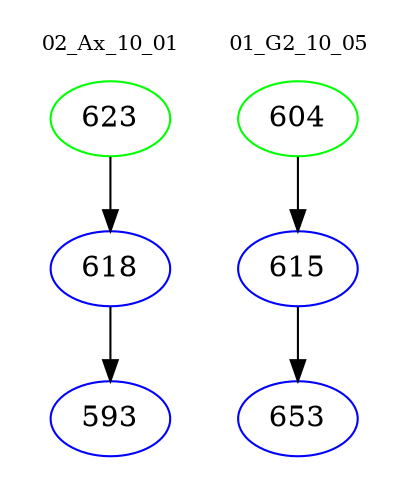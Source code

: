 digraph{
subgraph cluster_0 {
color = white
label = "02_Ax_10_01";
fontsize=10;
T0_623 [label="623", color="green"]
T0_623 -> T0_618 [color="black"]
T0_618 [label="618", color="blue"]
T0_618 -> T0_593 [color="black"]
T0_593 [label="593", color="blue"]
}
subgraph cluster_1 {
color = white
label = "01_G2_10_05";
fontsize=10;
T1_604 [label="604", color="green"]
T1_604 -> T1_615 [color="black"]
T1_615 [label="615", color="blue"]
T1_615 -> T1_653 [color="black"]
T1_653 [label="653", color="blue"]
}
}
